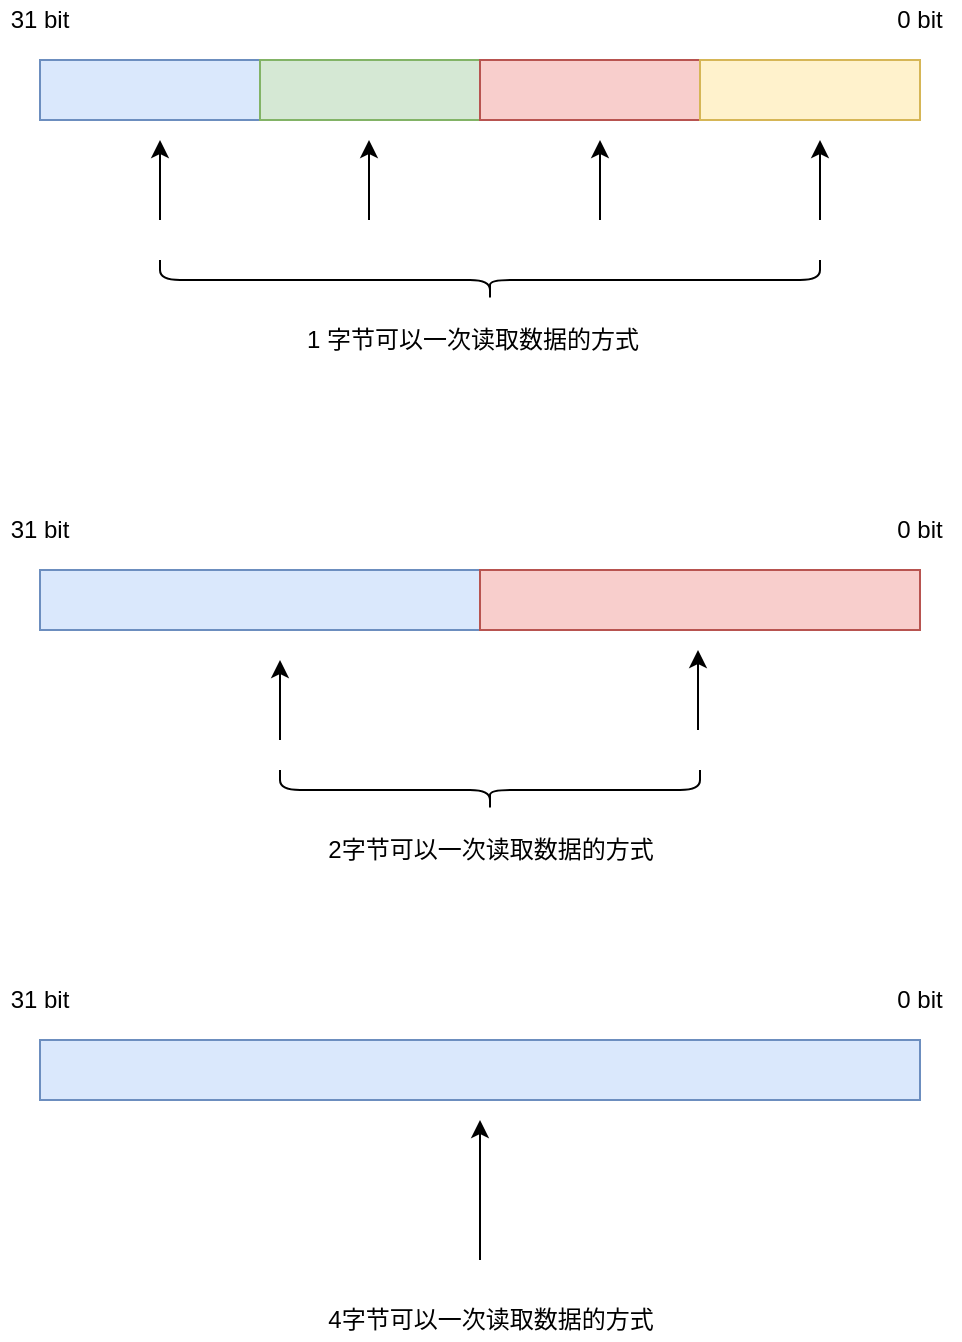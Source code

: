 <mxfile version="13.0.3" type="device"><diagram id="_14VNUzmFXtgmjxjuYdJ" name="Page-1"><mxGraphModel dx="946" dy="624" grid="1" gridSize="10" guides="1" tooltips="1" connect="1" arrows="1" fold="1" page="1" pageScale="1" pageWidth="827" pageHeight="1169" math="0" shadow="0"><root><mxCell id="0"/><mxCell id="1" parent="0"/><mxCell id="lXrZvXXYLQ_VnmHC2JOf-1" value="" style="rounded=0;whiteSpace=wrap;html=1;fillColor=#dae8fc;strokeColor=#6c8ebf;" vertex="1" parent="1"><mxGeometry x="220" y="90" width="110" height="30" as="geometry"/></mxCell><mxCell id="lXrZvXXYLQ_VnmHC2JOf-2" value="" style="rounded=0;whiteSpace=wrap;html=1;fillColor=#d5e8d4;strokeColor=#82b366;" vertex="1" parent="1"><mxGeometry x="330" y="90" width="110" height="30" as="geometry"/></mxCell><mxCell id="lXrZvXXYLQ_VnmHC2JOf-3" value="" style="rounded=0;whiteSpace=wrap;html=1;fillColor=#f8cecc;strokeColor=#b85450;" vertex="1" parent="1"><mxGeometry x="440" y="90" width="110" height="30" as="geometry"/></mxCell><mxCell id="lXrZvXXYLQ_VnmHC2JOf-5" value="" style="rounded=0;whiteSpace=wrap;html=1;fillColor=#fff2cc;strokeColor=#d6b656;" vertex="1" parent="1"><mxGeometry x="550" y="90" width="110" height="30" as="geometry"/></mxCell><mxCell id="lXrZvXXYLQ_VnmHC2JOf-6" value="0 bit" style="text;html=1;strokeColor=none;fillColor=none;align=center;verticalAlign=middle;whiteSpace=wrap;rounded=0;" vertex="1" parent="1"><mxGeometry x="640" y="60" width="40" height="20" as="geometry"/></mxCell><mxCell id="lXrZvXXYLQ_VnmHC2JOf-7" value="31 bit" style="text;html=1;strokeColor=none;fillColor=none;align=center;verticalAlign=middle;whiteSpace=wrap;rounded=0;" vertex="1" parent="1"><mxGeometry x="200" y="60" width="40" height="20" as="geometry"/></mxCell><mxCell id="lXrZvXXYLQ_VnmHC2JOf-9" value="1 字节可以一次读取数据的方式" style="text;html=1;strokeColor=none;fillColor=none;align=center;verticalAlign=middle;whiteSpace=wrap;rounded=0;" vertex="1" parent="1"><mxGeometry x="350" y="220" width="172.5" height="20" as="geometry"/></mxCell><mxCell id="lXrZvXXYLQ_VnmHC2JOf-10" value="" style="endArrow=classic;html=1;" edge="1" parent="1"><mxGeometry width="50" height="50" relative="1" as="geometry"><mxPoint x="280" y="170" as="sourcePoint"/><mxPoint x="280" y="130" as="targetPoint"/></mxGeometry></mxCell><mxCell id="lXrZvXXYLQ_VnmHC2JOf-11" value="" style="endArrow=classic;html=1;" edge="1" parent="1"><mxGeometry width="50" height="50" relative="1" as="geometry"><mxPoint x="384.5" y="170" as="sourcePoint"/><mxPoint x="384.5" y="130" as="targetPoint"/></mxGeometry></mxCell><mxCell id="lXrZvXXYLQ_VnmHC2JOf-12" value="" style="endArrow=classic;html=1;" edge="1" parent="1"><mxGeometry width="50" height="50" relative="1" as="geometry"><mxPoint x="500" y="170" as="sourcePoint"/><mxPoint x="500" y="130" as="targetPoint"/></mxGeometry></mxCell><mxCell id="lXrZvXXYLQ_VnmHC2JOf-13" value="" style="endArrow=classic;html=1;" edge="1" parent="1"><mxGeometry width="50" height="50" relative="1" as="geometry"><mxPoint x="610" y="170" as="sourcePoint"/><mxPoint x="610" y="130" as="targetPoint"/></mxGeometry></mxCell><mxCell id="lXrZvXXYLQ_VnmHC2JOf-14" value="" style="shape=curlyBracket;whiteSpace=wrap;html=1;rounded=1;rotation=-90;" vertex="1" parent="1"><mxGeometry x="435" y="35" width="20" height="330" as="geometry"/></mxCell><mxCell id="lXrZvXXYLQ_VnmHC2JOf-39" value="" style="rounded=0;whiteSpace=wrap;html=1;fillColor=#dae8fc;strokeColor=#6c8ebf;" vertex="1" parent="1"><mxGeometry x="220" y="345" width="220" height="30" as="geometry"/></mxCell><mxCell id="lXrZvXXYLQ_VnmHC2JOf-41" value="" style="rounded=0;whiteSpace=wrap;html=1;fillColor=#f8cecc;strokeColor=#b85450;" vertex="1" parent="1"><mxGeometry x="440" y="345" width="220" height="30" as="geometry"/></mxCell><mxCell id="lXrZvXXYLQ_VnmHC2JOf-43" value="0 bit" style="text;html=1;strokeColor=none;fillColor=none;align=center;verticalAlign=middle;whiteSpace=wrap;rounded=0;" vertex="1" parent="1"><mxGeometry x="640" y="315" width="40" height="20" as="geometry"/></mxCell><mxCell id="lXrZvXXYLQ_VnmHC2JOf-44" value="31 bit" style="text;html=1;strokeColor=none;fillColor=none;align=center;verticalAlign=middle;whiteSpace=wrap;rounded=0;" vertex="1" parent="1"><mxGeometry x="200" y="315" width="40" height="20" as="geometry"/></mxCell><mxCell id="lXrZvXXYLQ_VnmHC2JOf-45" value="2字节可以一次读取数据的方式" style="text;html=1;strokeColor=none;fillColor=none;align=center;verticalAlign=middle;whiteSpace=wrap;rounded=0;" vertex="1" parent="1"><mxGeometry x="358.75" y="475" width="172.5" height="20" as="geometry"/></mxCell><mxCell id="lXrZvXXYLQ_VnmHC2JOf-46" value="" style="endArrow=classic;html=1;" edge="1" parent="1"><mxGeometry width="50" height="50" relative="1" as="geometry"><mxPoint x="340" y="430" as="sourcePoint"/><mxPoint x="340" y="390" as="targetPoint"/></mxGeometry></mxCell><mxCell id="lXrZvXXYLQ_VnmHC2JOf-49" value="" style="endArrow=classic;html=1;" edge="1" parent="1"><mxGeometry width="50" height="50" relative="1" as="geometry"><mxPoint x="549" y="425" as="sourcePoint"/><mxPoint x="549" y="385" as="targetPoint"/></mxGeometry></mxCell><mxCell id="lXrZvXXYLQ_VnmHC2JOf-50" value="" style="shape=curlyBracket;whiteSpace=wrap;html=1;rounded=1;rotation=-90;" vertex="1" parent="1"><mxGeometry x="435" y="350" width="20" height="210" as="geometry"/></mxCell><mxCell id="lXrZvXXYLQ_VnmHC2JOf-51" value="" style="rounded=0;whiteSpace=wrap;html=1;fillColor=#dae8fc;strokeColor=#6c8ebf;" vertex="1" parent="1"><mxGeometry x="220" y="580" width="440" height="30" as="geometry"/></mxCell><mxCell id="lXrZvXXYLQ_VnmHC2JOf-53" value="0 bit" style="text;html=1;strokeColor=none;fillColor=none;align=center;verticalAlign=middle;whiteSpace=wrap;rounded=0;" vertex="1" parent="1"><mxGeometry x="640" y="550" width="40" height="20" as="geometry"/></mxCell><mxCell id="lXrZvXXYLQ_VnmHC2JOf-54" value="31 bit" style="text;html=1;strokeColor=none;fillColor=none;align=center;verticalAlign=middle;whiteSpace=wrap;rounded=0;" vertex="1" parent="1"><mxGeometry x="200" y="550" width="40" height="20" as="geometry"/></mxCell><mxCell id="lXrZvXXYLQ_VnmHC2JOf-55" value="4字节可以一次读取数据的方式" style="text;html=1;strokeColor=none;fillColor=none;align=center;verticalAlign=middle;whiteSpace=wrap;rounded=0;" vertex="1" parent="1"><mxGeometry x="358.75" y="710" width="172.5" height="20" as="geometry"/></mxCell><mxCell id="lXrZvXXYLQ_VnmHC2JOf-59" value="" style="endArrow=classic;html=1;" edge="1" parent="1"><mxGeometry width="50" height="50" relative="1" as="geometry"><mxPoint x="440" y="690" as="sourcePoint"/><mxPoint x="440" y="620" as="targetPoint"/></mxGeometry></mxCell></root></mxGraphModel></diagram></mxfile>